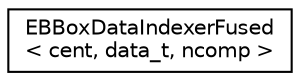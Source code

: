 digraph "Graphical Class Hierarchy"
{
  edge [fontname="Helvetica",fontsize="10",labelfontname="Helvetica",labelfontsize="10"];
  node [fontname="Helvetica",fontsize="10",shape=record];
  rankdir="LR";
  Node0 [label="EBBoxDataIndexerFused\l\< cent, data_t, ncomp \>",height=0.2,width=0.4,color="black", fillcolor="white", style="filled",URL="$classEBBoxDataIndexerFused.html"];
}
